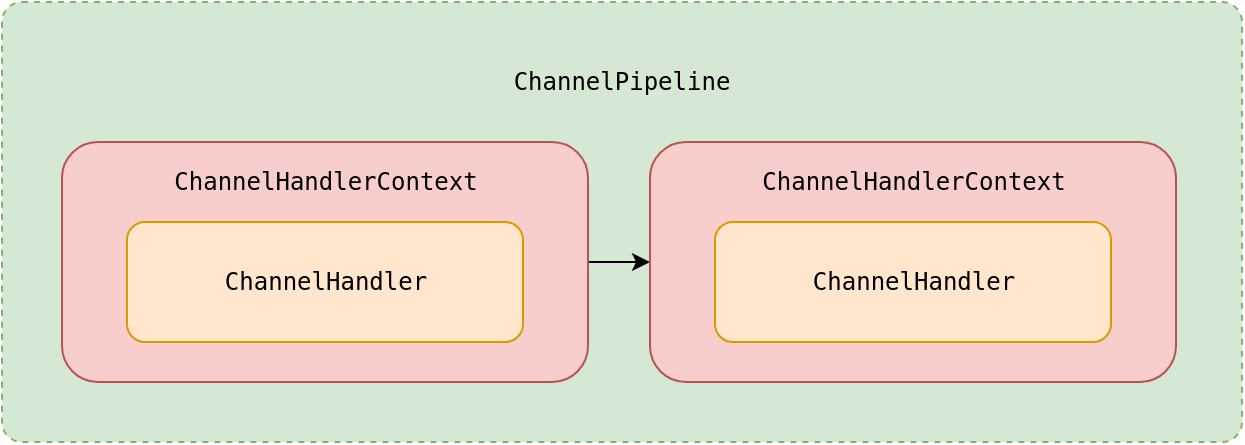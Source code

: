 <mxfile version="14.7.3" type="github">
  <diagram id="A8Fs9izFja-Wp4bvaSlW" name="Page-1">
    <mxGraphModel dx="946" dy="536" grid="1" gridSize="10" guides="1" tooltips="1" connect="1" arrows="1" fold="1" page="1" pageScale="1" pageWidth="827" pageHeight="1169" math="0" shadow="0">
      <root>
        <mxCell id="0" />
        <mxCell id="1" parent="0" />
        <mxCell id="bRyz5A-xJ1zP-d8NRQL_-6" value="" style="html=1;align=center;verticalAlign=top;rounded=1;absoluteArcSize=1;arcSize=20;dashed=1;fillColor=#d5e8d4;strokeColor=#82b366;" parent="1" vertex="1">
          <mxGeometry x="240" y="50" width="620" height="220" as="geometry" />
        </mxCell>
        <mxCell id="bRyz5A-xJ1zP-d8NRQL_-7" value="&lt;pre&gt;ChannelPipeline&lt;/pre&gt;" style="text;html=1;strokeColor=none;fillColor=none;align=center;verticalAlign=middle;whiteSpace=wrap;rounded=0;" parent="1" vertex="1">
          <mxGeometry x="488" y="80" width="124" height="20" as="geometry" />
        </mxCell>
        <mxCell id="0DmvrAgIBnaSLwpRUjSx-5" style="edgeStyle=orthogonalEdgeStyle;rounded=0;orthogonalLoop=1;jettySize=auto;html=1;exitX=1;exitY=0.5;exitDx=0;exitDy=0;entryX=0;entryY=0.5;entryDx=0;entryDy=0;" edge="1" parent="1" source="bRyz5A-xJ1zP-d8NRQL_-4" target="0DmvrAgIBnaSLwpRUjSx-2">
          <mxGeometry relative="1" as="geometry" />
        </mxCell>
        <mxCell id="bRyz5A-xJ1zP-d8NRQL_-4" value="&lt;pre&gt;&lt;pre&gt;&lt;pre&gt;&lt;pre&gt;&lt;br&gt;&lt;/pre&gt;&lt;/pre&gt;&lt;/pre&gt;&lt;/pre&gt;" style="rounded=1;whiteSpace=wrap;html=1;fillColor=#f8cecc;strokeColor=#b85450;" parent="1" vertex="1">
          <mxGeometry x="270" y="120" width="263" height="120" as="geometry" />
        </mxCell>
        <mxCell id="bRyz5A-xJ1zP-d8NRQL_-2" value="&lt;pre&gt;&lt;pre&gt;ChannelHandler&lt;/pre&gt;&lt;/pre&gt;" style="rounded=1;whiteSpace=wrap;html=1;fillColor=#ffe6cc;strokeColor=#d79b00;" parent="1" vertex="1">
          <mxGeometry x="302.5" y="160" width="198" height="60" as="geometry" />
        </mxCell>
        <mxCell id="0DmvrAgIBnaSLwpRUjSx-1" value="&lt;pre&gt;ChannelHandlerContext&lt;/pre&gt;" style="text;html=1;strokeColor=none;fillColor=none;align=center;verticalAlign=middle;whiteSpace=wrap;rounded=0;" vertex="1" parent="1">
          <mxGeometry x="321.5" y="130" width="160" height="20" as="geometry" />
        </mxCell>
        <mxCell id="0DmvrAgIBnaSLwpRUjSx-2" value="&lt;pre&gt;&lt;pre&gt;&lt;pre&gt;&lt;pre&gt;&lt;br&gt;&lt;/pre&gt;&lt;/pre&gt;&lt;/pre&gt;&lt;/pre&gt;" style="rounded=1;whiteSpace=wrap;html=1;fillColor=#f8cecc;strokeColor=#b85450;" vertex="1" parent="1">
          <mxGeometry x="564" y="120" width="263" height="120" as="geometry" />
        </mxCell>
        <mxCell id="0DmvrAgIBnaSLwpRUjSx-3" value="&lt;pre&gt;&lt;pre&gt;ChannelHandler&lt;/pre&gt;&lt;/pre&gt;" style="rounded=1;whiteSpace=wrap;html=1;fillColor=#ffe6cc;strokeColor=#d79b00;" vertex="1" parent="1">
          <mxGeometry x="596.5" y="160" width="198" height="60" as="geometry" />
        </mxCell>
        <mxCell id="0DmvrAgIBnaSLwpRUjSx-4" value="&lt;pre&gt;ChannelHandlerContext&lt;/pre&gt;" style="text;html=1;strokeColor=none;fillColor=none;align=center;verticalAlign=middle;whiteSpace=wrap;rounded=0;" vertex="1" parent="1">
          <mxGeometry x="615.5" y="130" width="160" height="20" as="geometry" />
        </mxCell>
      </root>
    </mxGraphModel>
  </diagram>
</mxfile>
